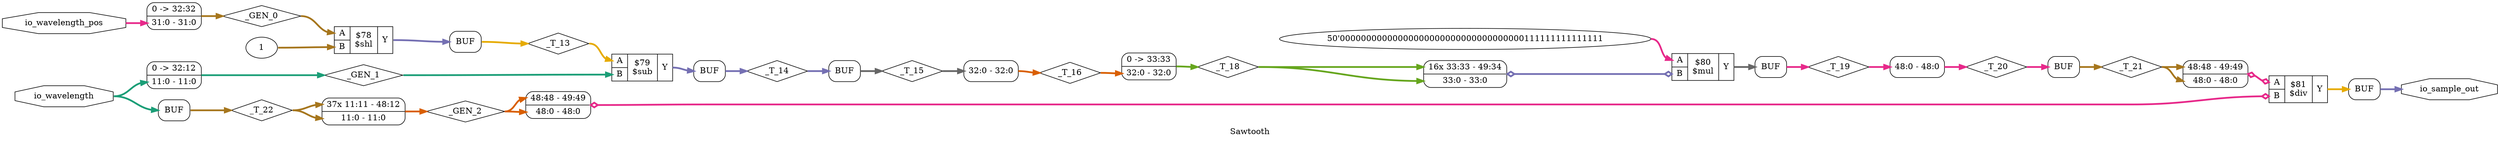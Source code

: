 digraph "Sawtooth" {
label="Sawtooth";
rankdir="LR";
remincross=true;
n5 [ shape=diamond, label="_GEN_2", color="black", fontcolor="black" ];
n6 [ shape=diamond, label="_T_22", color="black", fontcolor="black" ];
n7 [ shape=diamond, label="_T_21", color="black", fontcolor="black" ];
n8 [ shape=diamond, label="_T_20", color="black", fontcolor="black" ];
n9 [ shape=diamond, label="_T_19", color="black", fontcolor="black" ];
n10 [ shape=diamond, label="_T_18", color="black", fontcolor="black" ];
n11 [ shape=diamond, label="_T_16", color="black", fontcolor="black" ];
n12 [ shape=diamond, label="_T_15", color="black", fontcolor="black" ];
n13 [ shape=diamond, label="_T_14", color="black", fontcolor="black" ];
n14 [ shape=diamond, label="_GEN_1", color="black", fontcolor="black" ];
n15 [ shape=diamond, label="_T_13", color="black", fontcolor="black" ];
n16 [ shape=diamond, label="_GEN_0", color="black", fontcolor="black" ];
n17 [ shape=octagon, label="io_sample_out", color="black", fontcolor="black" ];
n18 [ shape=octagon, label="io_wavelength_pos", color="black", fontcolor="black" ];
n19 [ shape=octagon, label="io_wavelength", color="black", fontcolor="black" ];
{ rank="source"; n18; n19;}
{ rank="sink"; n17;}
c23 [ shape=record, label="{{<p20> A|<p21> B}|$81\n$div|{<p22> Y}}" ];
x0 [ shape=record, style=rounded, label="<s1> 48:48 - 49:49 |<s0> 48:0 - 48:0 " ];
x0:e -> c23:p21:w [arrowhead=odiamond, arrowtail=odiamond, dir=both, colorscheme="dark28", color="4", fontcolor="4", style="setlinewidth(3)", label=""];
x1 [ shape=record, style=rounded, label="<s1> 48:48 - 49:49 |<s0> 48:0 - 48:0 " ];
x1:e -> c23:p20:w [arrowhead=odiamond, arrowtail=odiamond, dir=both, colorscheme="dark28", color="4", fontcolor="4", style="setlinewidth(3)", label=""];
v3 [ label="50'00000000000000000000000000000000000111111111111111" ];
c24 [ shape=record, label="{{<p20> A|<p21> B}|$80\n$mul|{<p22> Y}}" ];
x2 [ shape=record, style=rounded, label="<s16> 16x 33:33 - 49:34 |<s0> 33:0 - 33:0 " ];
x2:e -> c24:p21:w [arrowhead=odiamond, arrowtail=odiamond, dir=both, colorscheme="dark28", color="3", fontcolor="3", style="setlinewidth(3)", label=""];
c25 [ shape=record, label="{{<p20> A|<p21> B}|$79\n$sub|{<p22> Y}}" ];
v4 [ label="1" ];
c26 [ shape=record, label="{{<p20> A|<p21> B}|$78\n$shl|{<p22> Y}}" ];
x5 [ shape=record, style=rounded, label="0 -&gt; 32:32 |<s0> 31:0 - 31:0 " ];
x6 [shape=box, style=rounded, label="BUF"];
x7 [ shape=record, style=rounded, label="0 -&gt; 32:12 |<s0> 11:0 - 11:0 " ];
x8 [shape=box, style=rounded, label="BUF"];
x9 [shape=box, style=rounded, label="BUF"];
x10 [ shape=record, style=rounded, label="<s0> 32:0 - 32:0 " ];
x11 [ shape=record, style=rounded, label="0 -&gt; 33:33 |<s0> 32:0 - 32:0 " ];
x12 [shape=box, style=rounded, label="BUF"];
x13 [ shape=record, style=rounded, label="<s0> 48:0 - 48:0 " ];
x14 [shape=box, style=rounded, label="BUF"];
x15 [shape=box, style=rounded, label="BUF"];
x16 [ shape=record, style=rounded, label="<s37> 37x 11:11 - 48:12 |<s0> 11:0 - 11:0 " ];
x17 [shape=box, style=rounded, label="BUF"];
c23:p22:e -> x17:w:w [colorscheme="dark28", color="6", fontcolor="6", style="setlinewidth(3)", label=""];
x11:e -> n10:w [colorscheme="dark28", color="5", fontcolor="5", style="setlinewidth(3)", label=""];
n10:e -> x2:s0:w [colorscheme="dark28", color="5", fontcolor="5", style="setlinewidth(3)", label=""];
n10:e -> x2:s16:w [colorscheme="dark28", color="5", fontcolor="5", style="setlinewidth(3)", label=""];
x10:e -> n11:w [colorscheme="dark28", color="2", fontcolor="2", style="setlinewidth(3)", label=""];
n11:e -> x11:s0:w [colorscheme="dark28", color="2", fontcolor="2", style="setlinewidth(3)", label=""];
x9:e:e -> n12:w [colorscheme="dark28", color="8", fontcolor="8", style="setlinewidth(3)", label=""];
n12:e -> x10:s0:w [colorscheme="dark28", color="8", fontcolor="8", style="setlinewidth(3)", label=""];
x8:e:e -> n13:w [colorscheme="dark28", color="3", fontcolor="3", style="setlinewidth(3)", label=""];
n13:e -> x9:w:w [colorscheme="dark28", color="3", fontcolor="3", style="setlinewidth(3)", label=""];
x7:e -> n14:w [colorscheme="dark28", color="1", fontcolor="1", style="setlinewidth(3)", label=""];
n14:e -> c25:p21:w [colorscheme="dark28", color="1", fontcolor="1", style="setlinewidth(3)", label=""];
x6:e:e -> n15:w [colorscheme="dark28", color="6", fontcolor="6", style="setlinewidth(3)", label=""];
n15:e -> c25:p20:w [colorscheme="dark28", color="6", fontcolor="6", style="setlinewidth(3)", label=""];
x5:e -> n16:w [colorscheme="dark28", color="7", fontcolor="7", style="setlinewidth(3)", label=""];
n16:e -> c26:p20:w [colorscheme="dark28", color="7", fontcolor="7", style="setlinewidth(3)", label=""];
x17:e:e -> n17:w [colorscheme="dark28", color="3", fontcolor="3", style="setlinewidth(3)", label=""];
n18:e -> x5:s0:w [colorscheme="dark28", color="4", fontcolor="4", style="setlinewidth(3)", label=""];
n19:e -> x15:w:w [colorscheme="dark28", color="1", fontcolor="1", style="setlinewidth(3)", label=""];
n19:e -> x7:s0:w [colorscheme="dark28", color="1", fontcolor="1", style="setlinewidth(3)", label=""];
c24:p22:e -> x12:w:w [colorscheme="dark28", color="8", fontcolor="8", style="setlinewidth(3)", label=""];
c25:p22:e -> x8:w:w [colorscheme="dark28", color="3", fontcolor="3", style="setlinewidth(3)", label=""];
c26:p22:e -> x6:w:w [colorscheme="dark28", color="3", fontcolor="3", style="setlinewidth(3)", label=""];
x16:e -> n5:w [colorscheme="dark28", color="2", fontcolor="2", style="setlinewidth(3)", label=""];
n5:e -> x0:s0:w [colorscheme="dark28", color="2", fontcolor="2", style="setlinewidth(3)", label=""];
n5:e -> x0:s1:w [colorscheme="dark28", color="2", fontcolor="2", style="setlinewidth(3)", label=""];
x15:e:e -> n6:w [colorscheme="dark28", color="7", fontcolor="7", style="setlinewidth(3)", label=""];
n6:e -> x16:s0:w [colorscheme="dark28", color="7", fontcolor="7", style="setlinewidth(3)", label=""];
n6:e -> x16:s37:w [colorscheme="dark28", color="7", fontcolor="7", style="setlinewidth(3)", label=""];
x14:e:e -> n7:w [colorscheme="dark28", color="7", fontcolor="7", style="setlinewidth(3)", label=""];
n7:e -> x1:s0:w [colorscheme="dark28", color="7", fontcolor="7", style="setlinewidth(3)", label=""];
n7:e -> x1:s1:w [colorscheme="dark28", color="7", fontcolor="7", style="setlinewidth(3)", label=""];
x13:e -> n8:w [colorscheme="dark28", color="4", fontcolor="4", style="setlinewidth(3)", label=""];
n8:e -> x14:w:w [colorscheme="dark28", color="4", fontcolor="4", style="setlinewidth(3)", label=""];
x12:e:e -> n9:w [colorscheme="dark28", color="4", fontcolor="4", style="setlinewidth(3)", label=""];
n9:e -> x13:s0:w [colorscheme="dark28", color="4", fontcolor="4", style="setlinewidth(3)", label=""];
v3:e -> c24:p20:w [colorscheme="dark28", color="4", fontcolor="4", style="setlinewidth(3)", label=""];
v4:e -> c26:p21:w [colorscheme="dark28", color="7", fontcolor="7", style="setlinewidth(3)", label=""];
}
